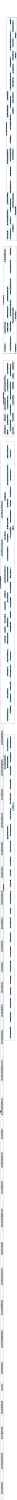 /* ------------------------------------------------------------ */
/* created with bunch v3 */
/* Objective Function value = 1.624*/
/* ------------------------------------------------------------ */

digraph G {
size= "10,10";
rotate = 90;
subgraph cluster_libraries {
label = "libraries";
color = black;
style = bold;

"helper_events2ClassicPCM_Finder_findAllEventGroups"[shape=diamond,color=lightgray,fontcolor=black,style=filled];
"helper_events2ClassicPCM_Finder_findAllAssemblyAllocations"[shape=diamond,color=lightgray,fontcolor=black,style=filled];
"helper_Commons_createAssemblyContext2"[shape=diamond,color=lightgray,fontcolor=black,style=filled];
"helper_events2ClassicPCM_Finder_findResourceContainer"[shape=diamond,color=lightgray,fontcolor=black,style=filled];
"helper_events2ClassicPCM_Finder_findAllocation2"[shape=diamond,color=lightgray,fontcolor=black,style=filled];
"helper_Commons_getProvidingComponent"[shape=diamond,color=lightgray,fontcolor=black,style=filled];
"helper_events2ClassicPCM_Finder_findAllSourceRoles2"[shape=diamond,color=lightgray,fontcolor=black,style=filled];
"mapping_Commons_createAssemblyContext3"[shape=diamond,color=lightgray,fontcolor=black,style=filled];
"helper_Commons_createAllocationContext"[shape=diamond,color=lightgray,fontcolor=black,style=filled];
"helper_Commons_deployAndConnect"[shape=diamond,color=lightgray,fontcolor=black,style=filled];
"helper_Commons_createAssemblyContext"[shape=diamond,color=lightgray,fontcolor=black,style=filled];
"helper_Commons_getUniqueElementNameSuffix"[shape=diamond,color=lightgray,fontcolor=black,style=filled];
"helper_events2ClassicPCM_Finder_findAllSourceRoles"[shape=diamond,color=lightgray,fontcolor=black,style=filled];
"helper_events2ClassicPCM_Finder_findAllAssemblyContextsWithSourceRoles"[shape=diamond,color=lightgray,fontcolor=black,style=filled];
"helper_events2ClassicPCM_Finder_findAssemblyEventConnectors"[shape=diamond,color=lightgray,fontcolor=black,style=filled];
"helper_Commons_createBasicComponent"[shape=diamond,color=lightgray,fontcolor=black,style=filled];
"helper_events2ClassicPCM_Finder_findResourceContainer2"[shape=diamond,color=lightgray,fontcolor=black,style=filled];
"helper_Commons_createOperationProvidedRole"[shape=diamond,color=lightgray,fontcolor=black,style=filled];
"helper_events2ClassicPCM_Finder_findEventChannelSourceConnectors"[shape=diamond,color=lightgray,fontcolor=black,style=filled];
"helper_events2ClassicPCM_Finder_findAllocation"[shape=diamond,color=lightgray,fontcolor=black,style=filled];
"helper_events2ClassicPCM_Finder_findOperationProvidedRole"[shape=diamond,color=lightgray,fontcolor=black,style=filled];
"helper_Commons_getListOfVariableCharacterisationTypes"[shape=diamond,color=lightgray,fontcolor=black,style=filled];
"helper_events2ClassicPCM_Finder_findAllEventChannelAllocations"[shape=diamond,color=lightgray,fontcolor=black,style=filled];
"helper_events2ClassicPCM_Finder_findSystem"[shape=diamond,color=lightgray,fontcolor=black,style=filled];
"helper_Commons_connect"[shape=diamond,color=lightgray,fontcolor=black,style=filled];
"mapping_Commons_createOperationRequiredRole2"[shape=diamond,color=lightgray,fontcolor=black,style=filled];
"helper_Commons_createOperationRequiredRole"[shape=diamond,color=lightgray,fontcolor=black,style=filled];
"helper_events2ClassicPCM_Finder_findMiddlewareContainer"[shape=diamond,color=lightgray,fontcolor=black,style=filled];
"helper_Commons_getOperationRequiredRole"[shape=diamond,color=lightgray,fontcolor=black,style=filled];
}
subgraph cluster0 {
label = "(SS-L3):class_repository_OperationRequiredRole";
color = black;
style = bold;

"class_repository_SinkRole"[label="class_repository_SinkRole",shape=ellipse,color=lightblue,fontcolor=black,style=filled];
"helper_SinkCommunication_create"[label="helper_SinkCommunication_create",shape=ellipse,color=lightblue,fontcolor=black,style=filled];
"helper_SinkCommunication_createComponent"[label="helper_SinkCommunication_createComponent",shape=ellipse,color=lightblue,fontcolor=black,style=filled];
"helper_EventFilter_create"[label="helper_EventFilter_create",shape=ellipse,color=lightblue,fontcolor=black,style=filled];
"class_repository_BasicComponent"[label="class_repository_BasicComponent",shape=ellipse,color=lightblue,fontcolor=black,style=filled];
"helper_EventFilter_createComponent"[label="helper_EventFilter_createComponent",shape=ellipse,color=lightblue,fontcolor=black,style=filled];
"helper_SinkPort_create"[label="helper_SinkPort_create",shape=ellipse,color=lightblue,fontcolor=black,style=filled];
"class_repository_SourceRole"[label="class_repository_SourceRole",shape=ellipse,color=lightblue,fontcolor=black,style=filled];
"helper_SinkPort_createComponent"[label="helper_SinkPort_createComponent",shape=ellipse,color=lightblue,fontcolor=black,style=filled];
"helper_Sink_adoptAndConnect2"[label="helper_Sink_adoptAndConnect2",shape=ellipse,color=lightblue,fontcolor=black,style=filled];
"helper_events2ClassicPCM_processSourceRoleChannelConnection"[label="helper_events2ClassicPCM_processSourceRoleChannelConnection",shape=ellipse,color=lightblue,fontcolor=black,style=filled];
"class_repository_OperationRequiredRole"[label="class_repository_OperationRequiredRole",shape=ellipse,color=lightblue,fontcolor=black,style=filled];
"helper_events2ClassicPCM_processSourceRoleDirectConnection"[label="helper_events2ClassicPCM_processSourceRoleDirectConnection",shape=ellipse,color=lightblue,fontcolor=black,style=filled];
"helper_SourceCommunication_create"[label="helper_SourceCommunication_create",shape=ellipse,color=lightblue,fontcolor=black,style=filled];
"class_composition_AssemblyContext"[label="class_composition_AssemblyContext",shape=ellipse,color=lightblue,fontcolor=black,style=filled];
"helper_EventDistribution_createComponent"[label="helper_EventDistribution_createComponent",shape=ellipse,color=lightblue,fontcolor=black,style=filled];
"helper_EventDistribution_create"[label="helper_EventDistribution_create",shape=ellipse,color=lightblue,fontcolor=black,style=filled];
"class_repository_RepositoryComponent"[label="class_repository_RepositoryComponent",shape=ellipse,color=lightblue,fontcolor=black,style=filled];
"helper_events2ClassicPCM_Transformation_weaveInMiddleware"[label="helper_events2ClassicPCM_Transformation_weaveInMiddleware",shape=ellipse,color=lightblue,fontcolor=black,style=filled];
"helper_events2ClassicPCM_Transformation_connectComponentToMiddleware"[label="helper_events2ClassicPCM_Transformation_connectComponentToMiddleware",shape=ellipse,color=lightblue,fontcolor=black,style=filled];
"helper_Sink_connectComponent"[label="helper_Sink_connectComponent",shape=ellipse,color=lightblue,fontcolor=black,style=filled];
"class_composition_AssemblyConnector"[label="class_composition_AssemblyConnector",shape=ellipse,color=lightblue,fontcolor=black,style=filled];
"helper_events2ClassicPCM_setupCentralMiddleware"[label="helper_events2ClassicPCM_setupCentralMiddleware",shape=ellipse,color=lightblue,fontcolor=black,style=filled];
"class_resourceenvironment_ResourceContainer"[label="class_resourceenvironment_ResourceContainer",shape=ellipse,color=lightblue,fontcolor=black,style=filled];
"entry_events2ClassicPCM_main"[label="entry_events2ClassicPCM_main",shape=ellipse,color=lightblue,fontcolor=black,style=filled];
"class_repository_ProvidedRole"[label="class_repository_ProvidedRole",shape=ellipse,color=lightblue,fontcolor=black,style=filled];
"helper_SourcePort_create"[label="helper_SourcePort_create",shape=ellipse,color=lightblue,fontcolor=black,style=filled];
"helper_SourcePort_createComponent"[label="helper_SourcePort_createComponent",shape=ellipse,color=lightblue,fontcolor=black,style=filled];
"class_repository_Signature"[label="class_repository_Signature",shape=ellipse,color=lightblue,fontcolor=black,style=filled];
"helper_EventDistribution_addSinkRequiredRole"[label="helper_EventDistribution_addSinkRequiredRole",shape=ellipse,color=lightblue,fontcolor=black,style=filled];
"class_seff_ServiceEffectSpecification"[label="class_seff_ServiceEffectSpecification",shape=ellipse,color=lightblue,fontcolor=black,style=filled];
"class_system_System"[label="class_system_System",shape=ellipse,color=lightblue,fontcolor=black,style=filled];
"package_system"[label="package_system",shape=ellipse,color=lightblue,fontcolor=black,style=filled];
"class_composition_EventChannelSinkConnector"[label="class_composition_EventChannelSinkConnector",shape=ellipse,color=lightblue,fontcolor=black,style=filled];
"helper_events2ClassicPCM_removeEventModelElements"[label="helper_events2ClassicPCM_removeEventModelElements",shape=ellipse,color=lightblue,fontcolor=black,style=filled];
"class_reliability_FailureType"[label="class_reliability_FailureType",shape=ellipse,color=lightblue,fontcolor=black,style=filled];
"class_repository_ExceptionType"[label="class_repository_ExceptionType",shape=ellipse,color=lightblue,fontcolor=black,style=filled];
"helper_InterfaceUtil_createOperationSignature"[label="helper_InterfaceUtil_createOperationSignature",shape=ellipse,color=lightblue,fontcolor=black,style=filled];
"class_repository_OperationSignature"[label="class_repository_OperationSignature",shape=ellipse,color=lightblue,fontcolor=black,style=filled];
"helper_SEFFRegistry_findSEFF"[label="helper_SEFFRegistry_findSEFF",shape=ellipse,color=lightblue,fontcolor=black,style=filled];
"helper_SEFFRegistry_getCombinedIdentifier"[label="helper_SEFFRegistry_getCombinedIdentifier",shape=ellipse,color=lightblue,fontcolor=black,style=filled];
}
subgraph cluster1 {
label = "(SS-L3):package_repository";
color = black;
style = bold;

"class_repository_CompleteComponentType"[label="class_repository_CompleteComponentType",shape=ellipse,color=lightblue,fontcolor=black,style=filled];
"class_repository_CollectionDataType"[label="class_repository_CollectionDataType",shape=ellipse,color=lightblue,fontcolor=black,style=filled];
"class_repository_InnerDeclaration"[label="class_repository_InnerDeclaration",shape=ellipse,color=lightblue,fontcolor=black,style=filled];
"class_repository_CompositeDataType"[label="class_repository_CompositeDataType",shape=ellipse,color=lightblue,fontcolor=black,style=filled];
"class_repository_InfrastructureInterface"[label="class_repository_InfrastructureInterface",shape=ellipse,color=lightblue,fontcolor=black,style=filled];
"class_repository_ProvidesComponentType"[label="class_repository_ProvidesComponentType",shape=ellipse,color=lightblue,fontcolor=black,style=filled];
"class_repository_InfrastructureRequiredRole"[label="class_repository_InfrastructureRequiredRole",shape=ellipse,color=lightblue,fontcolor=black,style=filled];
"class_repository_InfrastructureProvidedRole"[label="class_repository_InfrastructureProvidedRole",shape=ellipse,color=lightblue,fontcolor=black,style=filled];
"class_repository_PassiveResource"[label="class_repository_PassiveResource",shape=ellipse,color=lightblue,fontcolor=black,style=filled];
"class_repository_DataType"[label="class_repository_DataType",shape=ellipse,color=lightblue,fontcolor=black,style=filled];
"class_repository_RequiredCharacterisation"[label="class_repository_RequiredCharacterisation",shape=ellipse,color=lightblue,fontcolor=black,style=filled];
"class_repository_Interface"[label="class_repository_Interface",shape=ellipse,color=lightblue,fontcolor=black,style=filled];
"class_repository_ImplementationComponentType"[label="class_repository_ImplementationComponentType",shape=ellipse,color=lightblue,fontcolor=black,style=filled];
"package_repository"[label="package_repository",shape=ellipse,color=lightblue,fontcolor=black,style=filled];
"class_repository_Role"[label="class_repository_Role",shape=ellipse,color=lightblue,fontcolor=black,style=filled];
"class_repository_InfrastructureSignature"[label="class_repository_InfrastructureSignature",shape=ellipse,color=lightblue,fontcolor=black,style=filled];
"class_repository_PrimitiveDataType"[label="class_repository_PrimitiveDataType",shape=ellipse,color=lightblue,fontcolor=black,style=filled];
"class_repository_CompositeComponent"[label="class_repository_CompositeComponent",shape=ellipse,color=lightblue,fontcolor=black,style=filled];
"helper_SourceCommunication_createComponent"[label="helper_SourceCommunication_createComponent",shape=ellipse,color=lightblue,fontcolor=black,style=filled];
"class_repository_RequiredRole"[label="class_repository_RequiredRole",shape=ellipse,color=lightblue,fontcolor=black,style=filled];
"class_repository_Repository"[label="class_repository_Repository",shape=ellipse,color=lightblue,fontcolor=black,style=filled];
"class_repository_OperationProvidedRole"[label="class_repository_OperationProvidedRole",shape=ellipse,color=lightblue,fontcolor=black,style=filled];
"class_entity_InterfaceProvidingEntity"[label="class_entity_InterfaceProvidingEntity",shape=ellipse,color=lightblue,fontcolor=black,style=filled];
"mapping_Sink_createSinkOperationProvidedRole"[label="mapping_Sink_createSinkOperationProvidedRole",shape=ellipse,color=lightblue,fontcolor=black,style=filled];
"helper_InterfaceUtil_createOperationInterface"[label="helper_InterfaceUtil_createOperationInterface",shape=ellipse,color=lightblue,fontcolor=black,style=filled];
"class_repository_OperationInterface"[label="class_repository_OperationInterface",shape=ellipse,color=lightblue,fontcolor=black,style=filled];
"helper_events2ClassicPCM_createOperationInterfaces"[label="helper_events2ClassicPCM_createOperationInterfaces",shape=ellipse,color=lightblue,fontcolor=black,style=filled];
}
subgraph cluster2 {
label = "(SS-L3):helper_SEFFUtil_createSEFFWithBranchAction";
color = black;
style = bold;

"helper_EventChannelMiddlewareRegistry_register"[label="helper_EventChannelMiddlewareRegistry_register",shape=ellipse,color=lightblue,fontcolor=black,style=filled];
"helper_events2ClassicPCM_setupEventChannelMiddleware"[label="helper_events2ClassicPCM_setupEventChannelMiddleware",shape=ellipse,color=lightblue,fontcolor=black,style=filled];
"class_composition_EventChannel"[label="class_composition_EventChannel",shape=ellipse,color=lightblue,fontcolor=black,style=filled];
"helper_EventChannelMiddlewareRegistry_getIdentifier"[label="helper_EventChannelMiddlewareRegistry_getIdentifier",shape=ellipse,color=lightblue,fontcolor=black,style=filled];
"helper_EventChannelMiddlewareRegistry_find"[label="helper_EventChannelMiddlewareRegistry_find",shape=ellipse,color=lightblue,fontcolor=black,style=filled];
"helper_SEFFUtil_createGuardedBranchTransitionWithOnlyStartToStop"[label="helper_SEFFUtil_createGuardedBranchTransitionWithOnlyStartToStop",shape=ellipse,color=lightblue,fontcolor=black,style=filled];
"class_seff_ResourceDemandingBehaviour"[label="class_seff_ResourceDemandingBehaviour",shape=ellipse,color=lightblue,fontcolor=black,style=filled];
"class_seff_BranchAction"[label="class_seff_BranchAction",shape=ellipse,color=lightblue,fontcolor=black,style=filled];
"helper_SEFFUtil_createEmptyBranchAction"[label="helper_SEFFUtil_createEmptyBranchAction",shape=ellipse,color=lightblue,fontcolor=black,style=filled];
"helper_SEFFUtil_createGuardedBranchTransitionWithExternalCall"[label="helper_SEFFUtil_createGuardedBranchTransitionWithExternalCall",shape=ellipse,color=lightblue,fontcolor=black,style=filled];
"class_seff_GuardedBranchTransition"[label="class_seff_GuardedBranchTransition",shape=ellipse,color=lightblue,fontcolor=black,style=filled];
"helper_SEFFUtil_createStartAction"[label="helper_SEFFUtil_createStartAction",shape=ellipse,color=lightblue,fontcolor=black,style=filled];
"class_seff_StartAction"[label="class_seff_StartAction",shape=ellipse,color=lightblue,fontcolor=black,style=filled];
"class_seff_StopAction"[label="class_seff_StopAction",shape=ellipse,color=lightblue,fontcolor=black,style=filled];
"helper_SEFFUtil_createStopAction"[label="helper_SEFFUtil_createStopAction",shape=ellipse,color=lightblue,fontcolor=black,style=filled];
"helper_VariableUtil_createVariableReference"[label="helper_VariableUtil_createVariableReference",shape=ellipse,color=lightblue,fontcolor=black,style=filled];
"class_stoex_VariableReference"[label="class_stoex_VariableReference",shape=ellipse,color=lightblue,fontcolor=black,style=filled];
"helper_SEFFUtil_createForkAction"[label="helper_SEFFUtil_createForkAction",shape=ellipse,color=lightblue,fontcolor=black,style=filled];
"class_seff_ForkAction"[label="class_seff_ForkAction",shape=ellipse,color=lightblue,fontcolor=black,style=filled];
"class_seff_AbstractBranchTransition"[label="class_seff_AbstractBranchTransition",shape=ellipse,color=lightblue,fontcolor=black,style=filled];
"helper_SEFFUtil_createSEFFWithBranchAction"[label="helper_SEFFUtil_createSEFFWithBranchAction",shape=ellipse,color=lightblue,fontcolor=black,style=filled];
"class_seff_AbstractInternalControlFlowAction"[label="class_seff_AbstractInternalControlFlowAction",shape=ellipse,color=lightblue,fontcolor=black,style=filled];
"helper_SEFFUtil_createForkBehaviour"[label="helper_SEFFUtil_createForkBehaviour",shape=ellipse,color=lightblue,fontcolor=black,style=filled];
"class_seff_ForkedBehaviour"[label="class_seff_ForkedBehaviour",shape=ellipse,color=lightblue,fontcolor=black,style=filled];
"helper_Sink_connectComponent2"[label="helper_Sink_connectComponent2",shape=ellipse,color=lightblue,fontcolor=black,style=filled];
"class_composition_Connector"[label="class_composition_Connector",shape=ellipse,color=lightblue,fontcolor=black,style=filled];
"class_composition_ComposedStructure"[label="class_composition_ComposedStructure",shape=ellipse,color=lightblue,fontcolor=black,style=filled];
"class_core_PCMRandomVariable"[label="class_core_PCMRandomVariable",shape=ellipse,color=lightblue,fontcolor=black,style=filled];
"helper_VariableUtil_createVariableCharacterisation"[label="helper_VariableUtil_createVariableCharacterisation",shape=ellipse,color=lightblue,fontcolor=black,style=filled];
"helper_VariableUtil_createDefaultVariableCharacterisation"[label="helper_VariableUtil_createDefaultVariableCharacterisation",shape=ellipse,color=lightblue,fontcolor=black,style=filled];
"class_parameter_VariableCharacterisation"[label="class_parameter_VariableCharacterisation",shape=ellipse,color=lightblue,fontcolor=black,style=filled];
"helper_VariableUtil_completeVariableCharacterizations"[label="helper_VariableUtil_completeVariableCharacterizations",shape=ellipse,color=lightblue,fontcolor=black,style=filled];
}
subgraph cluster3 {
label = "(SS-L3):helper_Source_createExternalCallAction";
color = black;
style = bold;

"helper_events2ClassicPCM_processSourceRole"[label="helper_events2ClassicPCM_processSourceRole",shape=ellipse,color=lightblue,fontcolor=black,style=filled];
"class_composition_AssemblyEventConnector"[label="class_composition_AssemblyEventConnector",shape=ellipse,color=lightblue,fontcolor=black,style=filled];
"class_composition_EventChannelSourceConnector"[label="class_composition_EventChannelSourceConnector",shape=ellipse,color=lightblue,fontcolor=black,style=filled];
"package_allocation"[label="package_allocation",shape=ellipse,color=lightblue,fontcolor=black,style=filled];
"class_allocation_AllocationContext"[label="class_allocation_AllocationContext",shape=ellipse,color=lightblue,fontcolor=black,style=filled];
"class_allocation_Allocation"[label="class_allocation_Allocation",shape=ellipse,color=lightblue,fontcolor=black,style=filled];
"class_parameter_VariableUsage"[label="class_parameter_VariableUsage",shape=ellipse,color=lightblue,fontcolor=black,style=filled];
"helper_VariableUtil_createVariableUsage2"[label="helper_VariableUtil_createVariableUsage2",shape=ellipse,color=lightblue,fontcolor=black,style=filled];
"helper_events2ClassicPCM_Transformation_createVariableUsage"[label="helper_events2ClassicPCM_Transformation_createVariableUsage",shape=ellipse,color=lightblue,fontcolor=black,style=filled];
"class_stoex_AbstractNamedReference"[label="class_stoex_AbstractNamedReference",shape=ellipse,color=lightblue,fontcolor=black,style=filled];
"class_seff_CallAction"[label="class_seff_CallAction",shape=ellipse,color=lightblue,fontcolor=black,style=filled];
"helper_VariableUtil_createVariableUsage"[label="helper_VariableUtil_createVariableUsage",shape=ellipse,color=lightblue,fontcolor=black,style=filled];
"class_repository_Parameter"[label="class_repository_Parameter",shape=ellipse,color=lightblue,fontcolor=black,style=filled];
"helper_VariableUtil_buildCompleteForwardingVariableUsageSet"[label="helper_VariableUtil_buildCompleteForwardingVariableUsageSet",shape=ellipse,color=lightblue,fontcolor=black,style=filled];
"helper_Source_transformEmitEventActions"[label="helper_Source_transformEmitEventActions",shape=ellipse,color=lightblue,fontcolor=black,style=filled];
"helper_Source_createExternalCallAction"[label="helper_Source_createExternalCallAction",shape=ellipse,color=lightblue,fontcolor=black,style=filled];
"class_seff_EmitEventAction"[label="class_seff_EmitEventAction",shape=ellipse,color=lightblue,fontcolor=black,style=filled];
"helper_SEFFUtil_addExternalCallActionToSeff"[label="helper_SEFFUtil_addExternalCallActionToSeff",shape=ellipse,color=lightblue,fontcolor=black,style=filled];
"class_seff_ExternalCallAction"[label="class_seff_ExternalCallAction",shape=ellipse,color=lightblue,fontcolor=black,style=filled];
}
subgraph cluster4 {
label = "(SS-L3):class_repository_EventGroup";
color = black;
style = bold;

"helper_SEFFUtil_createForwardingExternalCallAction"[label="helper_SEFFUtil_createForwardingExternalCallAction",shape=ellipse,color=lightblue,fontcolor=black,style=filled];
"helper_SEFFUtil_createForwardingSEFF"[label="helper_SEFFUtil_createForwardingSEFF",shape=ellipse,color=lightblue,fontcolor=black,style=filled];
"class_seff_AbstractAction"[label="class_seff_AbstractAction",shape=ellipse,color=lightblue,fontcolor=black,style=filled];
"class_seff_ResourceDemandingSEFF"[label="class_seff_ResourceDemandingSEFF",shape=ellipse,color=lightblue,fontcolor=black,style=filled];
"helper_SEFFUtil_createBasicSEFFWithForkAction"[label="helper_SEFFUtil_createBasicSEFFWithForkAction",shape=ellipse,color=lightblue,fontcolor=black,style=filled];
"helper_SEFFRegistry_registerSEFF"[label="helper_SEFFRegistry_registerSEFF",shape=ellipse,color=lightblue,fontcolor=black,style=filled];
"helper_OperationSignatureRegistry_findOperationInterface"[label="helper_OperationSignatureRegistry_findOperationInterface",shape=ellipse,color=lightblue,fontcolor=black,style=filled];
"class_repository_EventGroup"[label="class_repository_EventGroup",shape=ellipse,color=lightblue,fontcolor=black,style=filled];
"helper_OperationSignatureRegistry_getCombinedIdentifier"[label="helper_OperationSignatureRegistry_getCombinedIdentifier",shape=ellipse,color=lightblue,fontcolor=black,style=filled];
"helper_OperationSignatureRegistry_registerSignature"[label="helper_OperationSignatureRegistry_registerSignature",shape=ellipse,color=lightblue,fontcolor=black,style=filled];
"helper_Sink_adoptAndConnect"[label="helper_Sink_adoptAndConnect",shape=ellipse,color=lightblue,fontcolor=black,style=filled];
"helper_OperationSignatureRegistry_findOperationInterface2"[label="helper_OperationSignatureRegistry_findOperationInterface2",shape=ellipse,color=lightblue,fontcolor=black,style=filled];
"class_repository_EventType"[label="class_repository_EventType",shape=ellipse,color=lightblue,fontcolor=black,style=filled];
"helper_OperationSignatureRegistry_findSignature"[label="helper_OperationSignatureRegistry_findSignature",shape=ellipse,color=lightblue,fontcolor=black,style=filled];
"helper_SEFFUtil_switchToOperationSignature"[label="helper_SEFFUtil_switchToOperationSignature",shape=ellipse,color=lightblue,fontcolor=black,style=filled];
}
"helper_SinkCommunication_createComponent" -> "class_repository_ProvidedRole" [color=blue,font=6];
"helper_SinkCommunication_createComponent" -> "class_seff_ResourceDemandingSEFF" [color=blue,font=6];
"helper_SinkCommunication_createComponent" -> "class_repository_OperationSignature" [color=blue,font=6];
"helper_SinkCommunication_createComponent" -> "class_seff_ServiceEffectSpecification" [color=blue,font=6];
"helper_SinkCommunication_createComponent" -> "class_repository_BasicComponent" [color=blue,font=6];
"helper_SinkCommunication_createComponent" -> "class_repository_SourceRole" [color=blue,font=6];
"helper_SinkCommunication_createComponent" -> "class_repository_OperationProvidedRole" [color=blue,font=6];
"helper_SinkCommunication_createComponent" -> "class_repository_OperationInterface" [color=blue,font=6];
"helper_SinkCommunication_createComponent" -> "class_repository_Repository" [color=blue,font=6];
"helper_SinkCommunication_createComponent" -> "class_repository_EventGroup" [color=blue,font=6];
"helper_SinkCommunication_createComponent" -> "class_repository_SinkRole" [color=blue,font=6];
"helper_SinkCommunication_createComponent" -> "class_repository_OperationRequiredRole" [color=blue,font=6];
"helper_SinkCommunication_createComponent" -> "class_repository_RequiredRole" [color=blue,font=6];
"helper_SinkCommunication_createComponent" -> "helper_SEFFUtil_createForwardingSEFF" [color=blue,font=6];
"helper_events2ClassicPCM_removeEventModelElements" -> "class_repository_SinkRole" [color=blue,font=6];
"helper_events2ClassicPCM_removeEventModelElements" -> "class_seff_EmitEventAction" [color=blue,font=6];
"helper_events2ClassicPCM_removeEventModelElements" -> "class_composition_EventChannel" [color=blue,font=6];
"helper_events2ClassicPCM_removeEventModelElements" -> "class_repository_SourceRole" [color=blue,font=6];
"helper_events2ClassicPCM_removeEventModelElements" -> "package_allocation" [color=blue,font=6];
"helper_events2ClassicPCM_removeEventModelElements" -> "class_repository_EventType" [color=blue,font=6];
"helper_events2ClassicPCM_removeEventModelElements" -> "package_system" [color=blue,font=6];
"helper_events2ClassicPCM_removeEventModelElements" -> "package_repository" [color=blue,font=6];
"helper_events2ClassicPCM_removeEventModelElements" -> "class_allocation_AllocationContext" [color=blue,font=6];
"helper_events2ClassicPCM_removeEventModelElements" -> "class_composition_EventChannelSinkConnector" [color=blue,font=6];
"helper_events2ClassicPCM_removeEventModelElements" -> "class_composition_AssemblyEventConnector" [color=blue,font=6];
"helper_events2ClassicPCM_removeEventModelElements" -> "class_composition_EventChannelSourceConnector" [color=blue,font=6];
"helper_events2ClassicPCM_removeEventModelElements" -> "class_repository_EventGroup" [color=blue,font=6];
"helper_SinkCommunication_create" -> "class_repository_SinkRole" [color=blue,font=6];
"helper_SinkCommunication_create" -> "class_repository_OperationProvidedRole" [color=blue,font=6];
"helper_SinkCommunication_create" -> "class_repository_SourceRole" [color=blue,font=6];
"helper_SinkCommunication_create" -> "class_resourceenvironment_ResourceContainer" [color=blue,font=6];
"helper_SinkCommunication_create" -> "class_repository_BasicComponent" [color=blue,font=6];
"helper_SinkCommunication_create" -> "class_repository_OperationRequiredRole" [color=blue,font=6];
"helper_SinkCommunication_create" -> "class_system_System" [color=blue,font=6];
"helper_SinkCommunication_create" -> "class_composition_AssemblyConnector" [color=blue,font=6];
"helper_SinkCommunication_create" -> "class_repository_ProvidedRole" [color=blue,font=6];
"helper_SinkCommunication_create" -> "class_composition_AssemblyContext" [color=blue,font=6];
"helper_SinkCommunication_create" -> "helper_SinkCommunication_createComponent" [color=blue,font=6];
"helper_SinkCommunication_create" -> "class_allocation_Allocation" [color=blue,font=6];
"class_repository_SinkRole" -> "package_repository" [color=blue,font=6];
"class_repository_CompositeComponent" -> "package_repository" [color=blue,font=6];
"helper_SinkPort_createComponent" -> "class_repository_ProvidedRole" [color=blue,font=6];
"helper_SinkPort_createComponent" -> "class_seff_ResourceDemandingSEFF" [color=blue,font=6];
"helper_SinkPort_createComponent" -> "class_repository_OperationSignature" [color=blue,font=6];
"helper_SinkPort_createComponent" -> "class_seff_ServiceEffectSpecification" [color=blue,font=6];
"helper_SinkPort_createComponent" -> "class_repository_BasicComponent" [color=blue,font=6];
"helper_SinkPort_createComponent" -> "class_repository_SourceRole" [color=blue,font=6];
"helper_SinkPort_createComponent" -> "class_repository_OperationProvidedRole" [color=blue,font=6];
"helper_SinkPort_createComponent" -> "class_repository_OperationInterface" [color=blue,font=6];
"helper_SinkPort_createComponent" -> "class_repository_Repository" [color=blue,font=6];
"helper_SinkPort_createComponent" -> "class_repository_EventGroup" [color=blue,font=6];
"helper_SinkPort_createComponent" -> "class_repository_SinkRole" [color=blue,font=6];
"helper_SinkPort_createComponent" -> "class_repository_OperationRequiredRole" [color=blue,font=6];
"helper_SinkPort_createComponent" -> "class_repository_RequiredRole" [color=blue,font=6];
"helper_SinkPort_createComponent" -> "helper_SEFFUtil_createForwardingSEFF" [color=blue,font=6];
"class_repository_InfrastructureSignature" -> "package_repository" [color=blue,font=6];
"helper_EventChannelMiddlewareRegistry_find" -> "helper_EventChannelMiddlewareRegistry_getIdentifier" [color=blue,font=6];
"helper_EventChannelMiddlewareRegistry_find" -> "class_composition_EventChannel" [color=blue,font=6];
"helper_EventChannelMiddlewareRegistry_find" -> "class_composition_AssemblyContext" [color=blue,font=6];
"class_repository_RequiredRole" -> "package_repository" [color=blue,font=6];
"helper_events2ClassicPCM_processSourceRoleDirectConnection" -> "class_seff_EmitEventAction" [color=blue,font=6];
"helper_events2ClassicPCM_processSourceRoleDirectConnection" -> "class_allocation_Allocation" [color=blue,font=6];
"helper_events2ClassicPCM_processSourceRoleDirectConnection" -> "helper_OperationSignatureRegistry_findOperationInterface" [color=blue,font=6];
"helper_events2ClassicPCM_processSourceRoleDirectConnection" -> "class_system_System" [color=blue,font=6];
"helper_events2ClassicPCM_processSourceRoleDirectConnection" -> "class_core_PCMRandomVariable" [color=blue,font=6];
"helper_events2ClassicPCM_processSourceRoleDirectConnection" -> "class_composition_AssemblyEventConnector" [color=blue,font=6];
"helper_events2ClassicPCM_processSourceRoleDirectConnection" -> "class_repository_RepositoryComponent" [color=blue,font=6];
"helper_events2ClassicPCM_processSourceRoleDirectConnection" -> "helper_SourcePort_create" [color=blue,font=6];
"helper_events2ClassicPCM_processSourceRoleDirectConnection" -> "class_repository_SourceRole" [color=blue,font=6];
"helper_events2ClassicPCM_processSourceRoleDirectConnection" -> "helper_EventDistribution_create" [color=blue,font=6];
"helper_events2ClassicPCM_processSourceRoleDirectConnection" -> "class_repository_OperationInterface" [color=blue,font=6];
"helper_events2ClassicPCM_processSourceRoleDirectConnection" -> "helper_events2ClassicPCM_Transformation_weaveInMiddleware" [color=blue,font=6];
"helper_events2ClassicPCM_processSourceRoleDirectConnection" -> "class_resourceenvironment_ResourceContainer" [color=blue,font=6];
"helper_events2ClassicPCM_processSourceRoleDirectConnection" -> "package_allocation" [color=blue,font=6];
"helper_events2ClassicPCM_processSourceRoleDirectConnection" -> "helper_SinkPort_create" [color=blue,font=6];
"helper_events2ClassicPCM_processSourceRoleDirectConnection" -> "helper_EventFilter_create" [color=blue,font=6];
"helper_events2ClassicPCM_processSourceRoleDirectConnection" -> "class_composition_AssemblyContext" [color=blue,font=6];
"helper_events2ClassicPCM_processSourceRoleDirectConnection" -> "helper_SinkCommunication_create" [color=blue,font=6];
"helper_events2ClassicPCM_processSourceRoleDirectConnection" -> "class_repository_SinkRole" [color=blue,font=6];
"helper_events2ClassicPCM_processSourceRoleDirectConnection" -> "helper_Sink_adoptAndConnect" [color=blue,font=6];
"helper_events2ClassicPCM_processSourceRoleDirectConnection" -> "package_repository" [color=blue,font=6];
"helper_events2ClassicPCM_processSourceRoleDirectConnection" -> "helper_SourceCommunication_create" [color=blue,font=6];
"helper_events2ClassicPCM_processSourceRoleDirectConnection" -> "helper_EventDistribution_addSinkRequiredRole" [color=blue,font=6];
"helper_events2ClassicPCM_processSourceRoleDirectConnection" -> "class_repository_OperationRequiredRole" [color=blue,font=6];
"helper_events2ClassicPCM_processSourceRoleDirectConnection" -> "helper_Source_transformEmitEventActions" [color=blue,font=6];
"class_repository_Role" -> "package_repository" [color=blue,font=6];
"helper_SEFFRegistry_registerSEFF" -> "class_seff_ResourceDemandingSEFF" [color=blue,font=6];
"helper_SEFFRegistry_registerSEFF" -> "class_repository_OperationSignature" [color=blue,font=6];
"helper_SEFFRegistry_registerSEFF" -> "class_repository_BasicComponent" [color=blue,font=6];
"helper_SEFFRegistry_registerSEFF" -> "helper_SEFFRegistry_getCombinedIdentifier" [color=blue,font=6];
"class_repository_Interface" -> "package_repository" [color=blue,font=6];
"class_repository_EventType" -> "package_repository" [color=blue,font=6];
"class_repository_DataType" -> "package_repository" [color=blue,font=6];
"helper_SEFFUtil_createStopAction" -> "class_seff_AbstractAction" [color=blue,font=6];
"helper_SEFFUtil_createStopAction" -> "class_seff_StopAction" [color=blue,font=6];
"helper_VariableUtil_createVariableUsage2" -> "class_stoex_AbstractNamedReference" [color=blue,font=6];
"helper_VariableUtil_createVariableUsage2" -> "class_parameter_VariableCharacterisation" [color=blue,font=6];
"helper_VariableUtil_createVariableUsage2" -> "class_stoex_VariableReference" [color=blue,font=6];
"helper_VariableUtil_createVariableUsage2" -> "class_parameter_VariableUsage" [color=blue,font=6];
"helper_VariableUtil_createVariableUsage2" -> "helper_VariableUtil_createVariableCharacterisation" [color=blue,font=6];
"helper_VariableUtil_createVariableUsage2" -> "helper_VariableUtil_createVariableReference" [color=blue,font=6];
"helper_VariableUtil_createVariableUsage2" -> "class_repository_Parameter" [color=blue,font=6];
"class_repository_RepositoryComponent" -> "package_repository" [color=blue,font=6];
"helper_Sink_connectComponent" -> "class_repository_OperationProvidedRole" [color=blue,font=6];
"helper_Sink_connectComponent" -> "class_repository_OperationRequiredRole" [color=blue,font=6];
"helper_Sink_connectComponent" -> "class_composition_ComposedStructure" [color=blue,font=6];
"helper_Sink_connectComponent" -> "class_system_System" [color=blue,font=6];
"helper_Sink_connectComponent" -> "class_composition_AssemblyConnector" [color=blue,font=6];
"helper_Sink_connectComponent" -> "class_repository_RepositoryComponent" [color=blue,font=6];
"helper_Sink_connectComponent" -> "class_composition_AssemblyContext" [color=blue,font=6];
"helper_Sink_connectComponent" -> "class_composition_Connector" [color=blue,font=6];
"helper_Sink_connectComponent" -> "class_composition_AssemblyEventConnector" [color=blue,font=6];
"entry_events2ClassicPCM_main" -> "class_composition_EventChannel" [color=blue,font=6];
"entry_events2ClassicPCM_main" -> "class_repository_SourceRole" [color=blue,font=6];
"entry_events2ClassicPCM_main" -> "package_allocation" [color=blue,font=6];
"entry_events2ClassicPCM_main" -> "class_resourceenvironment_ResourceContainer" [color=blue,font=6];
"entry_events2ClassicPCM_main" -> "helper_events2ClassicPCM_removeEventModelElements" [color=blue,font=6];
"entry_events2ClassicPCM_main" -> "package_repository" [color=blue,font=6];
"entry_events2ClassicPCM_main" -> "class_composition_AssemblyContext" [color=blue,font=6];
"entry_events2ClassicPCM_main" -> "class_allocation_AllocationContext" [color=blue,font=6];
"entry_events2ClassicPCM_main" -> "helper_events2ClassicPCM_processSourceRole" [color=blue,font=6];
"entry_events2ClassicPCM_main" -> "helper_events2ClassicPCM_setupCentralMiddleware" [color=blue,font=6];
"entry_events2ClassicPCM_main" -> "helper_events2ClassicPCM_createOperationInterfaces" [color=blue,font=6];
"entry_events2ClassicPCM_main" -> "helper_events2ClassicPCM_setupEventChannelMiddleware" [color=blue,font=6];
"class_repository_Repository" -> "package_repository" [color=blue,font=6];
"helper_EventDistribution_addSinkRequiredRole" -> "class_seff_ForkedBehaviour" [color=blue,font=6];
"helper_EventDistribution_addSinkRequiredRole" -> "helper_SEFFUtil_createForkBehaviour" [color=blue,font=6];
"helper_EventDistribution_addSinkRequiredRole" -> "class_repository_BasicComponent" [color=blue,font=6];
"helper_EventDistribution_addSinkRequiredRole" -> "class_repository_OperationRequiredRole" [color=blue,font=6];
"helper_EventDistribution_addSinkRequiredRole" -> "class_repository_RepositoryComponent" [color=blue,font=6];
"helper_EventDistribution_addSinkRequiredRole" -> "class_repository_Signature" [color=blue,font=6];
"helper_EventDistribution_addSinkRequiredRole" -> "class_seff_ForkAction" [color=blue,font=6];
"helper_EventDistribution_addSinkRequiredRole" -> "class_composition_AssemblyContext" [color=blue,font=6];
"helper_EventDistribution_addSinkRequiredRole" -> "class_repository_OperationSignature" [color=blue,font=6];
"helper_EventDistribution_addSinkRequiredRole" -> "class_repository_OperationInterface" [color=blue,font=6];
"helper_EventDistribution_addSinkRequiredRole" -> "class_seff_AbstractAction" [color=blue,font=6];
"helper_EventDistribution_addSinkRequiredRole" -> "class_seff_ResourceDemandingSEFF" [color=blue,font=6];
"helper_EventDistribution_addSinkRequiredRole" -> "class_seff_ServiceEffectSpecification" [color=blue,font=6];
"class_repository_SourceRole" -> "package_repository" [color=blue,font=6];
"helper_VariableUtil_createVariableCharacterisation" -> "class_parameter_VariableCharacterisation" [color=blue,font=6];
"helper_VariableUtil_createVariableCharacterisation" -> "class_core_PCMRandomVariable" [color=blue,font=6];
"helper_VariableUtil_createVariableCharacterisation" -> "class_repository_Parameter" [color=blue,font=6];
"helper_SEFFUtil_createForkAction" -> "class_seff_AbstractAction" [color=blue,font=6];
"helper_SEFFUtil_createForkAction" -> "class_seff_ForkAction" [color=blue,font=6];
"class_repository_InfrastructureRequiredRole" -> "package_repository" [color=blue,font=6];
"helper_SourceCommunication_createComponent" -> "class_repository_OperationProvidedRole" [color=blue,font=6];
"helper_SourceCommunication_createComponent" -> "class_repository_SourceRole" [color=blue,font=6];
"helper_SourceCommunication_createComponent" -> "class_repository_BasicComponent" [color=blue,font=6];
"helper_SourceCommunication_createComponent" -> "class_repository_OperationRequiredRole" [color=blue,font=6];
"helper_SourceCommunication_createComponent" -> "class_repository_ProvidedRole" [color=blue,font=6];
"helper_SourceCommunication_createComponent" -> "class_repository_Repository" [color=blue,font=6];
"helper_SourceCommunication_createComponent" -> "class_repository_RequiredRole" [color=blue,font=6];
"helper_SourceCommunication_createComponent" -> "class_repository_OperationSignature" [color=blue,font=6];
"helper_SourceCommunication_createComponent" -> "helper_SEFFUtil_createForwardingSEFF" [color=blue,font=6];
"helper_SourceCommunication_createComponent" -> "class_repository_OperationInterface" [color=blue,font=6];
"helper_SourceCommunication_createComponent" -> "class_seff_ResourceDemandingSEFF" [color=blue,font=6];
"helper_SourceCommunication_createComponent" -> "class_seff_ServiceEffectSpecification" [color=blue,font=6];
"helper_SourceCommunication_createComponent" -> "class_repository_EventGroup" [color=blue,font=6];
"class_repository_ProvidesComponentType" -> "package_repository" [color=blue,font=6];
"class_repository_InfrastructureInterface" -> "package_repository" [color=blue,font=6];
"helper_VariableUtil_buildCompleteForwardingVariableUsageSet" -> "helper_VariableUtil_createVariableUsage" [color=blue,font=6];
"helper_VariableUtil_buildCompleteForwardingVariableUsageSet" -> "class_parameter_VariableUsage" [color=blue,font=6];
"helper_VariableUtil_buildCompleteForwardingVariableUsageSet" -> "class_repository_OperationSignature" [color=blue,font=6];
"helper_VariableUtil_buildCompleteForwardingVariableUsageSet" -> "class_repository_Parameter" [color=blue,font=6];
"class_repository_InnerDeclaration" -> "package_repository" [color=blue,font=6];
"helper_events2ClassicPCM_createOperationInterfaces" -> "class_repository_EventGroup" [color=blue,font=6];
"helper_events2ClassicPCM_createOperationInterfaces" -> "package_allocation" [color=blue,font=6];
"helper_events2ClassicPCM_createOperationInterfaces" -> "class_repository_OperationInterface" [color=blue,font=6];
"helper_events2ClassicPCM_createOperationInterfaces" -> "helper_InterfaceUtil_createOperationInterface" [color=blue,font=6];
"helper_Source_transformEmitEventActions" -> "helper_Source_createExternalCallAction" [color=blue,font=6];
"helper_Source_transformEmitEventActions" -> "class_seff_EmitEventAction" [color=blue,font=6];
"helper_Source_transformEmitEventActions" -> "class_repository_SourceRole" [color=blue,font=6];
"helper_Source_transformEmitEventActions" -> "class_seff_ExternalCallAction" [color=blue,font=6];
"helper_Source_transformEmitEventActions" -> "class_repository_OperationRequiredRole" [color=blue,font=6];
"helper_Source_transformEmitEventActions" -> "class_seff_AbstractAction" [color=blue,font=6];
"helper_events2ClassicPCM_Transformation_weaveInMiddleware" -> "class_repository_OperationProvidedRole" [color=blue,font=6];
"helper_events2ClassicPCM_Transformation_weaveInMiddleware" -> "class_resourceenvironment_ResourceContainer" [color=blue,font=6];
"helper_events2ClassicPCM_Transformation_weaveInMiddleware" -> "class_repository_OperationRequiredRole" [color=blue,font=6];
"helper_events2ClassicPCM_Transformation_weaveInMiddleware" -> "class_entity_InterfaceProvidingEntity" [color=blue,font=6];
"helper_events2ClassicPCM_Transformation_weaveInMiddleware" -> "class_system_System" [color=blue,font=6];
"helper_events2ClassicPCM_Transformation_weaveInMiddleware" -> "package_repository" [color=blue,font=6];
"helper_events2ClassicPCM_Transformation_weaveInMiddleware" -> "helper_events2ClassicPCM_Transformation_connectComponentToMiddleware" [color=blue,font=6];
"helper_events2ClassicPCM_Transformation_weaveInMiddleware" -> "class_repository_RepositoryComponent" [color=blue,font=6];
"helper_events2ClassicPCM_Transformation_weaveInMiddleware" -> "class_composition_AssemblyContext" [color=blue,font=6];
"helper_events2ClassicPCM_Transformation_weaveInMiddleware" -> "class_allocation_Allocation" [color=blue,font=6];
"class_repository_CompleteComponentType" -> "package_repository" [color=blue,font=6];
"helper_SEFFUtil_createGuardedBranchTransitionWithOnlyStartToStop" -> "class_seff_AbstractInternalControlFlowAction" [color=blue,font=6];
"helper_SEFFUtil_createGuardedBranchTransitionWithOnlyStartToStop" -> "class_seff_GuardedBranchTransition" [color=blue,font=6];
"helper_SEFFUtil_createGuardedBranchTransitionWithOnlyStartToStop" -> "class_seff_ResourceDemandingBehaviour" [color=blue,font=6];
"helper_SEFFUtil_createGuardedBranchTransitionWithOnlyStartToStop" -> "helper_SEFFUtil_createStopAction" [color=blue,font=6];
"helper_SEFFUtil_createGuardedBranchTransitionWithOnlyStartToStop" -> "class_core_PCMRandomVariable" [color=blue,font=6];
"helper_SEFFUtil_createGuardedBranchTransitionWithOnlyStartToStop" -> "class_seff_StartAction" [color=blue,font=6];
"helper_SEFFUtil_createGuardedBranchTransitionWithOnlyStartToStop" -> "class_seff_StopAction" [color=blue,font=6];
"helper_SEFFUtil_createGuardedBranchTransitionWithOnlyStartToStop" -> "helper_SEFFUtil_createStartAction" [color=blue,font=6];
"helper_SEFFUtil_createGuardedBranchTransitionWithOnlyStartToStop" -> "class_seff_AbstractAction" [color=blue,font=6];
"helper_OperationSignatureRegistry_findOperationInterface" -> "helper_OperationSignatureRegistry_getCombinedIdentifier" [color=blue,font=6];
"helper_OperationSignatureRegistry_findOperationInterface" -> "class_repository_SourceRole" [color=blue,font=6];
"helper_OperationSignatureRegistry_findOperationInterface" -> "class_repository_EventGroup" [color=blue,font=6];
"helper_OperationSignatureRegistry_findOperationInterface" -> "class_repository_OperationSignature" [color=blue,font=6];
"helper_OperationSignatureRegistry_findOperationInterface" -> "class_repository_EventType" [color=blue,font=6];
"helper_OperationSignatureRegistry_findOperationInterface" -> "class_repository_OperationInterface" [color=blue,font=6];
"helper_EventFilter_createComponent" -> "class_repository_ProvidedRole" [color=blue,font=6];
"helper_EventFilter_createComponent" -> "class_seff_ResourceDemandingSEFF" [color=blue,font=6];
"helper_EventFilter_createComponent" -> "class_repository_OperationSignature" [color=blue,font=6];
"helper_EventFilter_createComponent" -> "class_core_PCMRandomVariable" [color=blue,font=6];
"helper_EventFilter_createComponent" -> "class_seff_ServiceEffectSpecification" [color=blue,font=6];
"helper_EventFilter_createComponent" -> "class_repository_BasicComponent" [color=blue,font=6];
"helper_EventFilter_createComponent" -> "class_repository_SourceRole" [color=blue,font=6];
"helper_EventFilter_createComponent" -> "class_repository_OperationProvidedRole" [color=blue,font=6];
"helper_EventFilter_createComponent" -> "class_repository_OperationInterface" [color=blue,font=6];
"helper_EventFilter_createComponent" -> "class_repository_Repository" [color=blue,font=6];
"helper_EventFilter_createComponent" -> "class_repository_EventGroup" [color=blue,font=6];
"helper_EventFilter_createComponent" -> "class_repository_SinkRole" [color=blue,font=6];
"helper_EventFilter_createComponent" -> "helper_SEFFUtil_createSEFFWithBranchAction" [color=blue,font=6];
"helper_EventFilter_createComponent" -> "class_repository_OperationRequiredRole" [color=blue,font=6];
"helper_EventFilter_createComponent" -> "class_repository_RequiredRole" [color=blue,font=6];
"helper_InterfaceUtil_createOperationSignature" -> "class_reliability_FailureType" [color=blue,font=6];
"helper_InterfaceUtil_createOperationSignature" -> "class_repository_EventGroup" [color=blue,font=6];
"helper_InterfaceUtil_createOperationSignature" -> "class_repository_OperationSignature" [color=blue,font=6];
"helper_InterfaceUtil_createOperationSignature" -> "class_repository_EventType" [color=blue,font=6];
"helper_InterfaceUtil_createOperationSignature" -> "helper_OperationSignatureRegistry_registerSignature" [color=blue,font=6];
"helper_InterfaceUtil_createOperationSignature" -> "class_repository_ExceptionType" [color=blue,font=6];
"helper_InterfaceUtil_createOperationSignature" -> "class_repository_Parameter" [color=blue,font=6];
"helper_VariableUtil_completeVariableCharacterizations" -> "class_parameter_VariableCharacterisation" [color=blue,font=6];
"helper_VariableUtil_completeVariableCharacterizations" -> "class_parameter_VariableUsage" [color=blue,font=6];
"helper_VariableUtil_completeVariableCharacterizations" -> "helper_VariableUtil_createDefaultVariableCharacterisation" [color=blue,font=6];
"class_repository_EventGroup" -> "package_repository" [color=blue,font=6];
"helper_events2ClassicPCM_processSourceRoleChannelConnection" -> "class_seff_EmitEventAction" [color=blue,font=6];
"helper_events2ClassicPCM_processSourceRoleChannelConnection" -> "class_allocation_Allocation" [color=blue,font=6];
"helper_events2ClassicPCM_processSourceRoleChannelConnection" -> "class_composition_EventChannelSinkConnector" [color=blue,font=6];
"helper_events2ClassicPCM_processSourceRoleChannelConnection" -> "helper_OperationSignatureRegistry_findOperationInterface" [color=blue,font=6];
"helper_events2ClassicPCM_processSourceRoleChannelConnection" -> "class_system_System" [color=blue,font=6];
"helper_events2ClassicPCM_processSourceRoleChannelConnection" -> "class_core_PCMRandomVariable" [color=blue,font=6];
"helper_events2ClassicPCM_processSourceRoleChannelConnection" -> "class_composition_EventChannel" [color=blue,font=6];
"helper_events2ClassicPCM_processSourceRoleChannelConnection" -> "class_repository_RepositoryComponent" [color=blue,font=6];
"helper_events2ClassicPCM_processSourceRoleChannelConnection" -> "helper_Sink_adoptAndConnect2" [color=blue,font=6];
"helper_events2ClassicPCM_processSourceRoleChannelConnection" -> "helper_SourcePort_create" [color=blue,font=6];
"helper_events2ClassicPCM_processSourceRoleChannelConnection" -> "class_composition_EventChannelSourceConnector" [color=blue,font=6];
"helper_events2ClassicPCM_processSourceRoleChannelConnection" -> "class_repository_SourceRole" [color=blue,font=6];
"helper_events2ClassicPCM_processSourceRoleChannelConnection" -> "helper_EventDistribution_create" [color=blue,font=6];
"helper_events2ClassicPCM_processSourceRoleChannelConnection" -> "class_repository_OperationInterface" [color=blue,font=6];
"helper_events2ClassicPCM_processSourceRoleChannelConnection" -> "helper_events2ClassicPCM_Transformation_weaveInMiddleware" [color=blue,font=6];
"helper_events2ClassicPCM_processSourceRoleChannelConnection" -> "helper_EventChannelMiddlewareRegistry_find" [color=blue,font=6];
"helper_events2ClassicPCM_processSourceRoleChannelConnection" -> "class_resourceenvironment_ResourceContainer" [color=blue,font=6];
"helper_events2ClassicPCM_processSourceRoleChannelConnection" -> "package_allocation" [color=blue,font=6];
"helper_events2ClassicPCM_processSourceRoleChannelConnection" -> "helper_SinkPort_create" [color=blue,font=6];
"helper_events2ClassicPCM_processSourceRoleChannelConnection" -> "helper_EventFilter_create" [color=blue,font=6];
"helper_events2ClassicPCM_processSourceRoleChannelConnection" -> "class_composition_AssemblyContext" [color=blue,font=6];
"helper_events2ClassicPCM_processSourceRoleChannelConnection" -> "helper_SinkCommunication_create" [color=blue,font=6];
"helper_events2ClassicPCM_processSourceRoleChannelConnection" -> "class_repository_SinkRole" [color=blue,font=6];
"helper_events2ClassicPCM_processSourceRoleChannelConnection" -> "package_repository" [color=blue,font=6];
"helper_events2ClassicPCM_processSourceRoleChannelConnection" -> "helper_SourceCommunication_create" [color=blue,font=6];
"helper_events2ClassicPCM_processSourceRoleChannelConnection" -> "helper_EventDistribution_addSinkRequiredRole" [color=blue,font=6];
"helper_events2ClassicPCM_processSourceRoleChannelConnection" -> "class_repository_OperationRequiredRole" [color=blue,font=6];
"helper_events2ClassicPCM_processSourceRoleChannelConnection" -> "helper_Source_transformEmitEventActions" [color=blue,font=6];
"helper_SEFFUtil_createEmptyBranchAction" -> "class_seff_BranchAction" [color=blue,font=6];
"helper_SEFFUtil_createEmptyBranchAction" -> "class_seff_AbstractAction" [color=blue,font=6];
"helper_Sink_adoptAndConnect2" -> "class_repository_SinkRole" [color=blue,font=6];
"helper_Sink_adoptAndConnect2" -> "helper_Sink_connectComponent2" [color=blue,font=6];
"helper_Sink_adoptAndConnect2" -> "class_repository_OperationProvidedRole" [color=blue,font=6];
"helper_Sink_adoptAndConnect2" -> "class_repository_BasicComponent" [color=blue,font=6];
"helper_Sink_adoptAndConnect2" -> "class_repository_OperationRequiredRole" [color=blue,font=6];
"helper_Sink_adoptAndConnect2" -> "class_system_System" [color=blue,font=6];
"helper_Sink_adoptAndConnect2" -> "class_composition_AssemblyConnector" [color=blue,font=6];
"helper_Sink_adoptAndConnect2" -> "class_repository_RepositoryComponent" [color=blue,font=6];
"helper_Sink_adoptAndConnect2" -> "helper_OperationSignatureRegistry_findOperationInterface2" [color=blue,font=6];
"helper_Sink_adoptAndConnect2" -> "class_composition_AssemblyContext" [color=blue,font=6];
"helper_Sink_adoptAndConnect2" -> "class_composition_EventChannelSinkConnector" [color=blue,font=6];
"helper_Sink_adoptAndConnect2" -> "mapping_Sink_createSinkOperationProvidedRole" [color=blue,font=6];
"helper_Sink_adoptAndConnect2" -> "class_repository_OperationInterface" [color=blue,font=6];
"helper_Sink_adoptAndConnect2" -> "class_seff_ServiceEffectSpecification" [color=blue,font=6];
"helper_Sink_adoptAndConnect2" -> "helper_SEFFUtil_switchToOperationSignature" [color=blue,font=6];
"class_repository_PrimitiveDataType" -> "package_repository" [color=blue,font=6];
"helper_SEFFUtil_createGuardedBranchTransitionWithExternalCall" -> "helper_SEFFUtil_createForwardingExternalCallAction" [color=blue,font=6];
"helper_SEFFUtil_createGuardedBranchTransitionWithExternalCall" -> "class_seff_GuardedBranchTransition" [color=blue,font=6];
"helper_SEFFUtil_createGuardedBranchTransitionWithExternalCall" -> "class_seff_ResourceDemandingBehaviour" [color=blue,font=6];
"helper_SEFFUtil_createGuardedBranchTransitionWithExternalCall" -> "helper_SEFFUtil_createStopAction" [color=blue,font=6];
"helper_SEFFUtil_createGuardedBranchTransitionWithExternalCall" -> "class_seff_ExternalCallAction" [color=blue,font=6];
"helper_SEFFUtil_createGuardedBranchTransitionWithExternalCall" -> "class_core_PCMRandomVariable" [color=blue,font=6];
"helper_SEFFUtil_createGuardedBranchTransitionWithExternalCall" -> "class_seff_StartAction" [color=blue,font=6];
"helper_SEFFUtil_createGuardedBranchTransitionWithExternalCall" -> "class_seff_StopAction" [color=blue,font=6];
"helper_SEFFUtil_createGuardedBranchTransitionWithExternalCall" -> "class_repository_OperationRequiredRole" [color=blue,font=6];
"helper_SEFFUtil_createGuardedBranchTransitionWithExternalCall" -> "helper_SEFFUtil_createStartAction" [color=blue,font=6];
"helper_SEFFUtil_createGuardedBranchTransitionWithExternalCall" -> "class_repository_OperationSignature" [color=blue,font=6];
"helper_SEFFUtil_createGuardedBranchTransitionWithExternalCall" -> "class_seff_AbstractAction" [color=blue,font=6];
"helper_SEFFUtil_createStartAction" -> "class_seff_StartAction" [color=blue,font=6];
"helper_SourceCommunication_create" -> "class_repository_OperationProvidedRole" [color=blue,font=6];
"helper_SourceCommunication_create" -> "class_repository_SourceRole" [color=blue,font=6];
"helper_SourceCommunication_create" -> "helper_SourceCommunication_createComponent" [color=blue,font=6];
"helper_SourceCommunication_create" -> "class_resourceenvironment_ResourceContainer" [color=blue,font=6];
"helper_SourceCommunication_create" -> "class_repository_BasicComponent" [color=blue,font=6];
"helper_SourceCommunication_create" -> "class_repository_OperationRequiredRole" [color=blue,font=6];
"helper_SourceCommunication_create" -> "class_system_System" [color=blue,font=6];
"helper_SourceCommunication_create" -> "class_composition_AssemblyConnector" [color=blue,font=6];
"helper_SourceCommunication_create" -> "class_repository_ProvidedRole" [color=blue,font=6];
"helper_SourceCommunication_create" -> "class_composition_AssemblyContext" [color=blue,font=6];
"helper_SourceCommunication_create" -> "class_allocation_Allocation" [color=blue,font=6];
"helper_EventDistribution_create" -> "class_repository_OperationProvidedRole" [color=blue,font=6];
"helper_EventDistribution_create" -> "class_repository_SourceRole" [color=blue,font=6];
"helper_EventDistribution_create" -> "class_resourceenvironment_ResourceContainer" [color=blue,font=6];
"helper_EventDistribution_create" -> "class_repository_BasicComponent" [color=blue,font=6];
"helper_EventDistribution_create" -> "class_repository_OperationRequiredRole" [color=blue,font=6];
"helper_EventDistribution_create" -> "class_system_System" [color=blue,font=6];
"helper_EventDistribution_create" -> "class_composition_AssemblyConnector" [color=blue,font=6];
"helper_EventDistribution_create" -> "helper_EventDistribution_createComponent" [color=blue,font=6];
"helper_EventDistribution_create" -> "class_repository_ProvidedRole" [color=blue,font=6];
"helper_EventDistribution_create" -> "class_composition_AssemblyContext" [color=blue,font=6];
"helper_EventDistribution_create" -> "class_allocation_Allocation" [color=blue,font=6];
"helper_VariableUtil_createVariableReference" -> "class_stoex_VariableReference" [color=blue,font=6];
"helper_VariableUtil_createVariableReference" -> "class_repository_Parameter" [color=blue,font=6];
"helper_SEFFUtil_createSEFFWithBranchAction" -> "class_repository_Signature" [color=blue,font=6];
"helper_SEFFUtil_createSEFFWithBranchAction" -> "class_seff_ResourceDemandingSEFF" [color=blue,font=6];
"helper_SEFFUtil_createSEFFWithBranchAction" -> "class_repository_OperationSignature" [color=blue,font=6];
"helper_SEFFUtil_createSEFFWithBranchAction" -> "class_seff_AbstractBranchTransition" [color=blue,font=6];
"helper_SEFFUtil_createSEFFWithBranchAction" -> "helper_SEFFUtil_createGuardedBranchTransitionWithExternalCall" [color=blue,font=6];
"helper_SEFFUtil_createSEFFWithBranchAction" -> "class_seff_GuardedBranchTransition" [color=blue,font=6];
"helper_SEFFUtil_createSEFFWithBranchAction" -> "class_core_PCMRandomVariable" [color=blue,font=6];
"helper_SEFFUtil_createSEFFWithBranchAction" -> "helper_SEFFRegistry_registerSEFF" [color=blue,font=6];
"helper_SEFFUtil_createSEFFWithBranchAction" -> "class_seff_AbstractAction" [color=blue,font=6];
"helper_SEFFUtil_createSEFFWithBranchAction" -> "class_seff_StartAction" [color=blue,font=6];
"helper_SEFFUtil_createSEFFWithBranchAction" -> "class_repository_BasicComponent" [color=blue,font=6];
"helper_SEFFUtil_createSEFFWithBranchAction" -> "helper_SEFFUtil_createStopAction" [color=blue,font=6];
"helper_SEFFUtil_createSEFFWithBranchAction" -> "class_seff_BranchAction" [color=blue,font=6];
"helper_SEFFUtil_createSEFFWithBranchAction" -> "class_seff_AbstractInternalControlFlowAction" [color=blue,font=6];
"helper_SEFFUtil_createSEFFWithBranchAction" -> "helper_SEFFUtil_createStartAction" [color=blue,font=6];
"helper_SEFFUtil_createSEFFWithBranchAction" -> "helper_SEFFUtil_createEmptyBranchAction" [color=blue,font=6];
"helper_SEFFUtil_createSEFFWithBranchAction" -> "helper_SEFFUtil_createGuardedBranchTransitionWithOnlyStartToStop" [color=blue,font=6];
"helper_SEFFUtil_createSEFFWithBranchAction" -> "class_seff_StopAction" [color=blue,font=6];
"helper_SEFFUtil_createSEFFWithBranchAction" -> "class_repository_OperationRequiredRole" [color=blue,font=6];
"helper_SEFFUtil_createForwardingSEFF" -> "helper_SEFFUtil_createForwardingExternalCallAction" [color=blue,font=6];
"helper_SEFFUtil_createForwardingSEFF" -> "helper_SEFFUtil_createStopAction" [color=blue,font=6];
"helper_SEFFUtil_createForwardingSEFF" -> "class_seff_ExternalCallAction" [color=blue,font=6];
"helper_SEFFUtil_createForwardingSEFF" -> "class_seff_StartAction" [color=blue,font=6];
"helper_SEFFUtil_createForwardingSEFF" -> "class_seff_StopAction" [color=blue,font=6];
"helper_SEFFUtil_createForwardingSEFF" -> "class_repository_BasicComponent" [color=blue,font=6];
"helper_SEFFUtil_createForwardingSEFF" -> "class_repository_OperationRequiredRole" [color=blue,font=6];
"helper_SEFFUtil_createForwardingSEFF" -> "helper_SEFFUtil_createStartAction" [color=blue,font=6];
"helper_SEFFUtil_createForwardingSEFF" -> "class_repository_Signature" [color=blue,font=6];
"helper_SEFFUtil_createForwardingSEFF" -> "class_repository_OperationSignature" [color=blue,font=6];
"helper_SEFFUtil_createForwardingSEFF" -> "class_seff_AbstractAction" [color=blue,font=6];
"helper_SEFFUtil_createForwardingSEFF" -> "class_seff_ResourceDemandingSEFF" [color=blue,font=6];
"helper_SEFFUtil_createForwardingSEFF" -> "helper_SEFFRegistry_registerSEFF" [color=blue,font=6];
"class_allocation_Allocation" -> "package_allocation" [color=blue,font=6];
"helper_SinkPort_create" -> "class_repository_SinkRole" [color=blue,font=6];
"helper_SinkPort_create" -> "class_repository_OperationProvidedRole" [color=blue,font=6];
"helper_SinkPort_create" -> "class_repository_SourceRole" [color=blue,font=6];
"helper_SinkPort_create" -> "class_resourceenvironment_ResourceContainer" [color=blue,font=6];
"helper_SinkPort_create" -> "class_repository_BasicComponent" [color=blue,font=6];
"helper_SinkPort_create" -> "class_repository_OperationRequiredRole" [color=blue,font=6];
"helper_SinkPort_create" -> "class_system_System" [color=blue,font=6];
"helper_SinkPort_create" -> "class_composition_AssemblyConnector" [color=blue,font=6];
"helper_SinkPort_create" -> "class_repository_ProvidedRole" [color=blue,font=6];
"helper_SinkPort_create" -> "class_composition_AssemblyContext" [color=blue,font=6];
"helper_SinkPort_create" -> "class_allocation_Allocation" [color=blue,font=6];
"helper_SinkPort_create" -> "helper_SinkPort_createComponent" [color=blue,font=6];
"helper_EventDistribution_createComponent" -> "class_repository_OperationProvidedRole" [color=blue,font=6];
"helper_EventDistribution_createComponent" -> "class_repository_SourceRole" [color=blue,font=6];
"helper_EventDistribution_createComponent" -> "class_repository_BasicComponent" [color=blue,font=6];
"helper_EventDistribution_createComponent" -> "class_repository_OperationRequiredRole" [color=blue,font=6];
"helper_EventDistribution_createComponent" -> "class_repository_ProvidedRole" [color=blue,font=6];
"helper_EventDistribution_createComponent" -> "class_repository_Repository" [color=blue,font=6];
"helper_EventDistribution_createComponent" -> "class_repository_OperationSignature" [color=blue,font=6];
"helper_EventDistribution_createComponent" -> "helper_SEFFUtil_createBasicSEFFWithForkAction" [color=blue,font=6];
"helper_EventDistribution_createComponent" -> "class_repository_OperationInterface" [color=blue,font=6];
"helper_EventDistribution_createComponent" -> "class_seff_ResourceDemandingSEFF" [color=blue,font=6];
"helper_EventDistribution_createComponent" -> "class_seff_ServiceEffectSpecification" [color=blue,font=6];
"helper_EventDistribution_createComponent" -> "class_repository_EventGroup" [color=blue,font=6];
"helper_SourcePort_createComponent" -> "class_repository_OperationProvidedRole" [color=blue,font=6];
"helper_SourcePort_createComponent" -> "class_repository_SourceRole" [color=blue,font=6];
"helper_SourcePort_createComponent" -> "class_repository_BasicComponent" [color=blue,font=6];
"helper_SourcePort_createComponent" -> "class_repository_OperationRequiredRole" [color=blue,font=6];
"helper_SourcePort_createComponent" -> "class_repository_ProvidedRole" [color=blue,font=6];
"helper_SourcePort_createComponent" -> "class_repository_Repository" [color=blue,font=6];
"helper_SourcePort_createComponent" -> "class_repository_RequiredRole" [color=blue,font=6];
"helper_SourcePort_createComponent" -> "class_repository_OperationSignature" [color=blue,font=6];
"helper_SourcePort_createComponent" -> "helper_SEFFUtil_createForwardingSEFF" [color=blue,font=6];
"helper_SourcePort_createComponent" -> "class_repository_OperationInterface" [color=blue,font=6];
"helper_SourcePort_createComponent" -> "class_seff_ResourceDemandingSEFF" [color=blue,font=6];
"helper_SourcePort_createComponent" -> "class_seff_ServiceEffectSpecification" [color=blue,font=6];
"helper_SourcePort_createComponent" -> "class_repository_EventGroup" [color=blue,font=6];
"helper_OperationSignatureRegistry_findOperationInterface2" -> "helper_OperationSignatureRegistry_getCombinedIdentifier" [color=blue,font=6];
"helper_OperationSignatureRegistry_findOperationInterface2" -> "class_repository_EventGroup" [color=blue,font=6];
"helper_OperationSignatureRegistry_findOperationInterface2" -> "class_repository_OperationSignature" [color=blue,font=6];
"helper_OperationSignatureRegistry_findOperationInterface2" -> "class_repository_EventType" [color=blue,font=6];
"helper_OperationSignatureRegistry_findOperationInterface2" -> "class_repository_SinkRole" [color=blue,font=6];
"helper_OperationSignatureRegistry_findOperationInterface2" -> "class_repository_OperationInterface" [color=blue,font=6];
"helper_OperationSignatureRegistry_findSignature" -> "helper_OperationSignatureRegistry_getCombinedIdentifier" [color=blue,font=6];
"helper_OperationSignatureRegistry_findSignature" -> "class_repository_EventGroup" [color=blue,font=6];
"helper_OperationSignatureRegistry_findSignature" -> "class_repository_OperationSignature" [color=blue,font=6];
"helper_OperationSignatureRegistry_findSignature" -> "class_repository_EventType" [color=blue,font=6];
"helper_SEFFUtil_createBasicSEFFWithForkAction" -> "class_seff_AbstractInternalControlFlowAction" [color=blue,font=6];
"helper_SEFFUtil_createBasicSEFFWithForkAction" -> "helper_SEFFUtil_createStopAction" [color=blue,font=6];
"helper_SEFFUtil_createBasicSEFFWithForkAction" -> "class_seff_StartAction" [color=blue,font=6];
"helper_SEFFUtil_createBasicSEFFWithForkAction" -> "class_seff_StopAction" [color=blue,font=6];
"helper_SEFFUtil_createBasicSEFFWithForkAction" -> "class_repository_BasicComponent" [color=blue,font=6];
"helper_SEFFUtil_createBasicSEFFWithForkAction" -> "helper_SEFFUtil_createForkAction" [color=blue,font=6];
"helper_SEFFUtil_createBasicSEFFWithForkAction" -> "helper_SEFFUtil_createStartAction" [color=blue,font=6];
"helper_SEFFUtil_createBasicSEFFWithForkAction" -> "class_repository_Signature" [color=blue,font=6];
"helper_SEFFUtil_createBasicSEFFWithForkAction" -> "class_seff_ForkAction" [color=blue,font=6];
"helper_SEFFUtil_createBasicSEFFWithForkAction" -> "class_repository_OperationSignature" [color=blue,font=6];
"helper_SEFFUtil_createBasicSEFFWithForkAction" -> "class_seff_AbstractAction" [color=blue,font=6];
"helper_SEFFUtil_createBasicSEFFWithForkAction" -> "class_seff_ResourceDemandingSEFF" [color=blue,font=6];
"helper_SEFFUtil_createBasicSEFFWithForkAction" -> "helper_SEFFRegistry_registerSEFF" [color=blue,font=6];
"class_repository_OperationSignature" -> "package_repository" [color=blue,font=6];
"class_allocation_AllocationContext" -> "package_allocation" [color=blue,font=6];
"helper_Sink_connectComponent2" -> "class_repository_OperationProvidedRole" [color=blue,font=6];
"helper_Sink_connectComponent2" -> "class_repository_OperationRequiredRole" [color=blue,font=6];
"helper_Sink_connectComponent2" -> "class_composition_ComposedStructure" [color=blue,font=6];
"helper_Sink_connectComponent2" -> "class_system_System" [color=blue,font=6];
"helper_Sink_connectComponent2" -> "class_composition_AssemblyConnector" [color=blue,font=6];
"helper_Sink_connectComponent2" -> "class_repository_RepositoryComponent" [color=blue,font=6];
"helper_Sink_connectComponent2" -> "class_composition_AssemblyContext" [color=blue,font=6];
"helper_Sink_connectComponent2" -> "class_composition_Connector" [color=blue,font=6];
"helper_Sink_connectComponent2" -> "class_composition_EventChannelSinkConnector" [color=blue,font=6];
"helper_InterfaceUtil_createOperationInterface" -> "class_repository_Repository" [color=blue,font=6];
"helper_InterfaceUtil_createOperationInterface" -> "class_repository_EventGroup" [color=blue,font=6];
"helper_InterfaceUtil_createOperationInterface" -> "class_repository_OperationSignature" [color=blue,font=6];
"helper_InterfaceUtil_createOperationInterface" -> "class_repository_RequiredCharacterisation" [color=blue,font=6];
"helper_InterfaceUtil_createOperationInterface" -> "class_repository_EventType" [color=blue,font=6];
"helper_InterfaceUtil_createOperationInterface" -> "helper_InterfaceUtil_createOperationSignature" [color=blue,font=6];
"helper_InterfaceUtil_createOperationInterface" -> "class_repository_OperationInterface" [color=blue,font=6];
"helper_SEFFRegistry_getCombinedIdentifier" -> "class_repository_OperationSignature" [color=blue,font=6];
"helper_SEFFRegistry_getCombinedIdentifier" -> "class_repository_BasicComponent" [color=blue,font=6];
"helper_SEFFUtil_switchToOperationSignature" -> "class_seff_ServiceEffectSpecification" [color=blue,font=6];
"helper_SEFFUtil_switchToOperationSignature" -> "class_repository_Signature" [color=blue,font=6];
"helper_SEFFUtil_switchToOperationSignature" -> "class_seff_ResourceDemandingSEFF" [color=blue,font=6];
"helper_SEFFUtil_switchToOperationSignature" -> "class_repository_EventGroup" [color=blue,font=6];
"helper_SEFFUtil_switchToOperationSignature" -> "class_repository_OperationSignature" [color=blue,font=6];
"helper_SEFFUtil_switchToOperationSignature" -> "class_repository_EventType" [color=blue,font=6];
"helper_SEFFUtil_switchToOperationSignature" -> "helper_OperationSignatureRegistry_findSignature" [color=blue,font=6];
"helper_OperationSignatureRegistry_registerSignature" -> "helper_OperationSignatureRegistry_getCombinedIdentifier" [color=blue,font=6];
"helper_OperationSignatureRegistry_registerSignature" -> "class_repository_EventGroup" [color=blue,font=6];
"helper_OperationSignatureRegistry_registerSignature" -> "class_repository_OperationSignature" [color=blue,font=6];
"helper_OperationSignatureRegistry_registerSignature" -> "class_repository_EventType" [color=blue,font=6];
"class_repository_CompositeDataType" -> "package_repository" [color=blue,font=6];
"helper_VariableUtil_createDefaultVariableCharacterisation" -> "class_parameter_VariableCharacterisation" [color=blue,font=6];
"helper_VariableUtil_createDefaultVariableCharacterisation" -> "class_core_PCMRandomVariable" [color=blue,font=6];
"helper_VariableUtil_createVariableUsage" -> "class_parameter_VariableUsage" [color=blue,font=6];
"helper_VariableUtil_createVariableUsage" -> "helper_VariableUtil_createVariableUsage2" [color=blue,font=6];
"helper_VariableUtil_createVariableUsage" -> "class_repository_Parameter" [color=blue,font=6];
"helper_EventFilter_create" -> "class_repository_SinkRole" [color=blue,font=6];
"helper_EventFilter_create" -> "class_repository_OperationProvidedRole" [color=blue,font=6];
"helper_EventFilter_create" -> "class_repository_SourceRole" [color=blue,font=6];
"helper_EventFilter_create" -> "class_core_PCMRandomVariable" [color=blue,font=6];
"helper_EventFilter_create" -> "class_resourceenvironment_ResourceContainer" [color=blue,font=6];
"helper_EventFilter_create" -> "class_repository_BasicComponent" [color=blue,font=6];
"helper_EventFilter_create" -> "class_repository_OperationRequiredRole" [color=blue,font=6];
"helper_EventFilter_create" -> "class_system_System" [color=blue,font=6];
"helper_EventFilter_create" -> "class_composition_AssemblyConnector" [color=blue,font=6];
"helper_EventFilter_create" -> "class_repository_ProvidedRole" [color=blue,font=6];
"helper_EventFilter_create" -> "class_composition_AssemblyContext" [color=blue,font=6];
"helper_EventFilter_create" -> "helper_EventFilter_createComponent" [color=blue,font=6];
"helper_EventFilter_create" -> "class_allocation_Allocation" [color=blue,font=6];
"helper_SEFFUtil_createForkBehaviour" -> "helper_SEFFUtil_createForwardingExternalCallAction" [color=blue,font=6];
"helper_SEFFUtil_createForkBehaviour" -> "helper_SEFFUtil_createStopAction" [color=blue,font=6];
"helper_SEFFUtil_createForkBehaviour" -> "class_seff_ExternalCallAction" [color=blue,font=6];
"helper_SEFFUtil_createForkBehaviour" -> "class_seff_ForkedBehaviour" [color=blue,font=6];
"helper_SEFFUtil_createForkBehaviour" -> "class_seff_StartAction" [color=blue,font=6];
"helper_SEFFUtil_createForkBehaviour" -> "class_seff_StopAction" [color=blue,font=6];
"helper_SEFFUtil_createForkBehaviour" -> "class_repository_OperationRequiredRole" [color=blue,font=6];
"helper_SEFFUtil_createForkBehaviour" -> "helper_SEFFUtil_createStartAction" [color=blue,font=6];
"helper_SEFFUtil_createForkBehaviour" -> "class_repository_OperationSignature" [color=blue,font=6];
"helper_SEFFUtil_createForkBehaviour" -> "class_seff_AbstractAction" [color=blue,font=6];
"mapping_Sink_createSinkOperationProvidedRole" -> "class_entity_InterfaceProvidingEntity" [color=blue,font=6];
"mapping_Sink_createSinkOperationProvidedRole" -> "class_repository_RepositoryComponent" [color=blue,font=6];
"mapping_Sink_createSinkOperationProvidedRole" -> "class_repository_OperationInterface" [color=blue,font=6];
"mapping_Sink_createSinkOperationProvidedRole" -> "class_repository_OperationProvidedRole" [color=blue,font=6];
"helper_EventChannelMiddlewareRegistry_register" -> "helper_EventChannelMiddlewareRegistry_getIdentifier" [color=blue,font=6];
"helper_EventChannelMiddlewareRegistry_register" -> "class_composition_EventChannel" [color=blue,font=6];
"helper_EventChannelMiddlewareRegistry_register" -> "class_composition_AssemblyContext" [color=blue,font=6];
"helper_events2ClassicPCM_Transformation_createVariableUsage" -> "class_repository_Parameter" [color=blue,font=6];
"helper_events2ClassicPCM_Transformation_createVariableUsage" -> "class_stoex_VariableReference" [color=blue,font=6];
"helper_events2ClassicPCM_Transformation_createVariableUsage" -> "class_stoex_AbstractNamedReference" [color=blue,font=6];
"helper_events2ClassicPCM_Transformation_createVariableUsage" -> "helper_VariableUtil_createVariableReference" [color=blue,font=6];
"helper_events2ClassicPCM_Transformation_createVariableUsage" -> "class_parameter_VariableCharacterisation" [color=blue,font=6];
"helper_events2ClassicPCM_Transformation_createVariableUsage" -> "class_seff_CallAction" [color=blue,font=6];
"helper_events2ClassicPCM_Transformation_createVariableUsage" -> "class_parameter_VariableUsage" [color=blue,font=6];
"helper_events2ClassicPCM_Transformation_createVariableUsage" -> "helper_VariableUtil_createVariableCharacterisation" [color=blue,font=6];
"helper_SEFFUtil_createForwardingExternalCallAction" -> "class_seff_ExternalCallAction" [color=blue,font=6];
"helper_SEFFUtil_createForwardingExternalCallAction" -> "class_parameter_VariableUsage" [color=blue,font=6];
"helper_SEFFUtil_createForwardingExternalCallAction" -> "class_repository_OperationSignature" [color=blue,font=6];
"helper_SEFFUtil_createForwardingExternalCallAction" -> "class_seff_AbstractAction" [color=blue,font=6];
"helper_SEFFUtil_createForwardingExternalCallAction" -> "helper_VariableUtil_buildCompleteForwardingVariableUsageSet" [color=blue,font=6];
"helper_SEFFUtil_createForwardingExternalCallAction" -> "class_repository_OperationRequiredRole" [color=blue,font=6];
"helper_SEFFUtil_createForwardingExternalCallAction" -> "class_seff_CallAction" [color=blue,font=6];
"class_repository_ProvidedRole" -> "package_repository" [color=blue,font=6];
"helper_events2ClassicPCM_setupEventChannelMiddleware" -> "class_repository_OperationProvidedRole" [color=blue,font=6];
"helper_events2ClassicPCM_setupEventChannelMiddleware" -> "class_composition_EventChannel" [color=blue,font=6];
"helper_events2ClassicPCM_setupEventChannelMiddleware" -> "package_allocation" [color=blue,font=6];
"helper_events2ClassicPCM_setupEventChannelMiddleware" -> "class_resourceenvironment_ResourceContainer" [color=blue,font=6];
"helper_events2ClassicPCM_setupEventChannelMiddleware" -> "class_system_System" [color=blue,font=6];
"helper_events2ClassicPCM_setupEventChannelMiddleware" -> "package_repository" [color=blue,font=6];
"helper_events2ClassicPCM_setupEventChannelMiddleware" -> "class_repository_RepositoryComponent" [color=blue,font=6];
"helper_events2ClassicPCM_setupEventChannelMiddleware" -> "class_composition_AssemblyContext" [color=blue,font=6];
"helper_events2ClassicPCM_setupEventChannelMiddleware" -> "helper_EventChannelMiddlewareRegistry_register" [color=blue,font=6];
"helper_events2ClassicPCM_setupEventChannelMiddleware" -> "class_allocation_Allocation" [color=blue,font=6];
"class_repository_OperationInterface" -> "package_repository" [color=blue,font=6];
"class_repository_OperationProvidedRole" -> "package_repository" [color=blue,font=6];
"helper_events2ClassicPCM_Transformation_connectComponentToMiddleware" -> "class_repository_Signature" [color=blue,font=6];
"helper_events2ClassicPCM_Transformation_connectComponentToMiddleware" -> "class_seff_ResourceDemandingSEFF" [color=blue,font=6];
"helper_events2ClassicPCM_Transformation_connectComponentToMiddleware" -> "class_repository_OperationSignature" [color=blue,font=6];
"helper_events2ClassicPCM_Transformation_connectComponentToMiddleware" -> "helper_events2ClassicPCM_Transformation_createVariableUsage" [color=blue,font=6];
"helper_events2ClassicPCM_Transformation_connectComponentToMiddleware" -> "class_composition_ComposedStructure" [color=blue,font=6];
"helper_events2ClassicPCM_Transformation_connectComponentToMiddleware" -> "class_seff_ServiceEffectSpecification" [color=blue,font=6];
"helper_events2ClassicPCM_Transformation_connectComponentToMiddleware" -> "class_composition_AssemblyConnector" [color=blue,font=6];
"helper_events2ClassicPCM_Transformation_connectComponentToMiddleware" -> "class_repository_BasicComponent" [color=blue,font=6];
"helper_events2ClassicPCM_Transformation_connectComponentToMiddleware" -> "class_repository_RepositoryComponent" [color=blue,font=6];
"helper_events2ClassicPCM_Transformation_connectComponentToMiddleware" -> "class_repository_OperationProvidedRole" [color=blue,font=6];
"helper_events2ClassicPCM_Transformation_connectComponentToMiddleware" -> "class_repository_OperationInterface" [color=blue,font=6];
"helper_events2ClassicPCM_Transformation_connectComponentToMiddleware" -> "class_parameter_VariableUsage" [color=blue,font=6];
"helper_events2ClassicPCM_Transformation_connectComponentToMiddleware" -> "class_repository_Parameter" [color=blue,font=6];
"helper_events2ClassicPCM_Transformation_connectComponentToMiddleware" -> "class_composition_AssemblyContext" [color=blue,font=6];
"helper_events2ClassicPCM_Transformation_connectComponentToMiddleware" -> "class_seff_ExternalCallAction" [color=blue,font=6];
"helper_events2ClassicPCM_Transformation_connectComponentToMiddleware" -> "helper_SEFFUtil_addExternalCallActionToSeff" [color=blue,font=6];
"helper_events2ClassicPCM_Transformation_connectComponentToMiddleware" -> "class_repository_OperationRequiredRole" [color=blue,font=6];
"helper_OperationSignatureRegistry_getCombinedIdentifier" -> "class_repository_EventGroup" [color=blue,font=6];
"helper_OperationSignatureRegistry_getCombinedIdentifier" -> "class_repository_EventType" [color=blue,font=6];
"class_repository_ImplementationComponentType" -> "package_repository" [color=blue,font=6];
"class_repository_RequiredCharacterisation" -> "package_repository" [color=blue,font=6];
"class_repository_PassiveResource" -> "package_repository" [color=blue,font=6];
"class_repository_BasicComponent" -> "package_repository" [color=blue,font=6];
"helper_SEFFRegistry_findSEFF" -> "class_seff_ResourceDemandingSEFF" [color=blue,font=6];
"helper_SEFFRegistry_findSEFF" -> "class_repository_OperationSignature" [color=blue,font=6];
"helper_SEFFRegistry_findSEFF" -> "class_repository_BasicComponent" [color=blue,font=6];
"helper_SEFFRegistry_findSEFF" -> "helper_SEFFRegistry_getCombinedIdentifier" [color=blue,font=6];
"class_repository_InfrastructureProvidedRole" -> "package_repository" [color=blue,font=6];
"helper_EventChannelMiddlewareRegistry_getIdentifier" -> "class_composition_EventChannel" [color=blue,font=6];
"helper_events2ClassicPCM_setupCentralMiddleware" -> "class_repository_OperationProvidedRole" [color=blue,font=6];
"helper_events2ClassicPCM_setupCentralMiddleware" -> "package_allocation" [color=blue,font=6];
"helper_events2ClassicPCM_setupCentralMiddleware" -> "class_resourceenvironment_ResourceContainer" [color=blue,font=6];
"helper_events2ClassicPCM_setupCentralMiddleware" -> "class_system_System" [color=blue,font=6];
"helper_events2ClassicPCM_setupCentralMiddleware" -> "package_repository" [color=blue,font=6];
"helper_events2ClassicPCM_setupCentralMiddleware" -> "class_repository_RepositoryComponent" [color=blue,font=6];
"helper_events2ClassicPCM_setupCentralMiddleware" -> "class_composition_AssemblyContext" [color=blue,font=6];
"helper_events2ClassicPCM_setupCentralMiddleware" -> "class_allocation_Allocation" [color=blue,font=6];
"class_system_System" -> "package_system" [color=blue,font=6];
"class_repository_Parameter" -> "package_repository" [color=blue,font=6];
"helper_SEFFUtil_addExternalCallActionToSeff" -> "class_seff_ResourceDemandingSEFF" [color=blue,font=6];
"helper_SEFFUtil_addExternalCallActionToSeff" -> "class_seff_ExternalCallAction" [color=blue,font=6];
"helper_SEFFUtil_addExternalCallActionToSeff" -> "class_repository_OperationSignature" [color=blue,font=6];
"helper_SEFFUtil_addExternalCallActionToSeff" -> "class_repository_OperationRequiredRole" [color=blue,font=6];
"helper_SEFFUtil_addExternalCallActionToSeff" -> "class_seff_AbstractAction" [color=blue,font=6];
"helper_events2ClassicPCM_processSourceRole" -> "helper_events2ClassicPCM_processSourceRoleChannelConnection" [color=blue,font=6];
"helper_events2ClassicPCM_processSourceRole" -> "class_repository_SourceRole" [color=blue,font=6];
"helper_events2ClassicPCM_processSourceRole" -> "package_allocation" [color=blue,font=6];
"helper_events2ClassicPCM_processSourceRole" -> "class_composition_AssemblyContext" [color=blue,font=6];
"helper_events2ClassicPCM_processSourceRole" -> "helper_events2ClassicPCM_processSourceRoleDirectConnection" [color=blue,font=6];
"helper_events2ClassicPCM_processSourceRole" -> "class_composition_AssemblyEventConnector" [color=blue,font=6];
"helper_events2ClassicPCM_processSourceRole" -> "class_composition_EventChannelSourceConnector" [color=blue,font=6];
"helper_Source_createExternalCallAction" -> "class_seff_EmitEventAction" [color=blue,font=6];
"helper_Source_createExternalCallAction" -> "class_repository_SourceRole" [color=blue,font=6];
"helper_Source_createExternalCallAction" -> "class_seff_ResourceDemandingBehaviour" [color=blue,font=6];
"helper_Source_createExternalCallAction" -> "class_seff_ExternalCallAction" [color=blue,font=6];
"helper_Source_createExternalCallAction" -> "helper_OperationSignatureRegistry_findSignature" [color=blue,font=6];
"helper_Source_createExternalCallAction" -> "class_repository_OperationRequiredRole" [color=blue,font=6];
"helper_Source_createExternalCallAction" -> "class_repository_EventType" [color=blue,font=6];
"helper_Source_createExternalCallAction" -> "helper_VariableUtil_completeVariableCharacterizations" [color=blue,font=6];
"helper_Source_createExternalCallAction" -> "class_repository_OperationSignature" [color=blue,font=6];
"helper_Source_createExternalCallAction" -> "class_seff_AbstractAction" [color=blue,font=6];
"helper_Source_createExternalCallAction" -> "class_parameter_VariableUsage" [color=blue,font=6];
"helper_Source_createExternalCallAction" -> "class_repository_EventGroup" [color=blue,font=6];
"class_repository_Signature" -> "package_repository" [color=blue,font=6];
"helper_Sink_adoptAndConnect" -> "class_repository_SinkRole" [color=blue,font=6];
"helper_Sink_adoptAndConnect" -> "class_repository_OperationProvidedRole" [color=blue,font=6];
"helper_Sink_adoptAndConnect" -> "class_repository_BasicComponent" [color=blue,font=6];
"helper_Sink_adoptAndConnect" -> "class_repository_OperationRequiredRole" [color=blue,font=6];
"helper_Sink_adoptAndConnect" -> "class_system_System" [color=blue,font=6];
"helper_Sink_adoptAndConnect" -> "class_composition_AssemblyConnector" [color=blue,font=6];
"helper_Sink_adoptAndConnect" -> "class_repository_RepositoryComponent" [color=blue,font=6];
"helper_Sink_adoptAndConnect" -> "helper_OperationSignatureRegistry_findOperationInterface2" [color=blue,font=6];
"helper_Sink_adoptAndConnect" -> "class_composition_AssemblyContext" [color=blue,font=6];
"helper_Sink_adoptAndConnect" -> "mapping_Sink_createSinkOperationProvidedRole" [color=blue,font=6];
"helper_Sink_adoptAndConnect" -> "class_repository_OperationInterface" [color=blue,font=6];
"helper_Sink_adoptAndConnect" -> "class_composition_AssemblyEventConnector" [color=blue,font=6];
"helper_Sink_adoptAndConnect" -> "class_seff_ServiceEffectSpecification" [color=blue,font=6];
"helper_Sink_adoptAndConnect" -> "helper_Sink_connectComponent" [color=blue,font=6];
"helper_Sink_adoptAndConnect" -> "helper_SEFFUtil_switchToOperationSignature" [color=blue,font=6];
"class_repository_ExceptionType" -> "package_repository" [color=blue,font=6];
"class_repository_CollectionDataType" -> "package_repository" [color=blue,font=6];
"helper_SourcePort_create" -> "class_repository_OperationProvidedRole" [color=blue,font=6];
"helper_SourcePort_create" -> "class_repository_SourceRole" [color=blue,font=6];
"helper_SourcePort_create" -> "helper_SourcePort_createComponent" [color=blue,font=6];
"helper_SourcePort_create" -> "class_resourceenvironment_ResourceContainer" [color=blue,font=6];
"helper_SourcePort_create" -> "class_repository_BasicComponent" [color=blue,font=6];
"helper_SourcePort_create" -> "class_repository_OperationRequiredRole" [color=blue,font=6];
"helper_SourcePort_create" -> "class_system_System" [color=blue,font=6];
"helper_SourcePort_create" -> "class_composition_AssemblyConnector" [color=blue,font=6];
"helper_SourcePort_create" -> "class_repository_ProvidedRole" [color=blue,font=6];
"helper_SourcePort_create" -> "class_composition_AssemblyContext" [color=blue,font=6];
"helper_SourcePort_create" -> "class_allocation_Allocation" [color=blue,font=6];
"class_repository_OperationRequiredRole" -> "package_repository" [color=blue,font=6];
}
